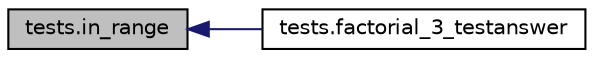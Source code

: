 digraph "tests.in_range"
{
  edge [fontname="Helvetica",fontsize="10",labelfontname="Helvetica",labelfontsize="10"];
  node [fontname="Helvetica",fontsize="10",shape=record];
  rankdir="LR";
  Node1 [label="tests.in_range",height=0.2,width=0.4,color="black", fillcolor="grey75", style="filled", fontcolor="black"];
  Node1 -> Node2 [dir="back",color="midnightblue",fontsize="10",style="solid",fontname="Helvetica"];
  Node2 [label="tests.factorial_3_testanswer",height=0.2,width=0.4,color="black", fillcolor="white", style="filled",URL="$namespacetests.html#a404dab22b2b8cd0e6ba36134fd23d902"];
}
